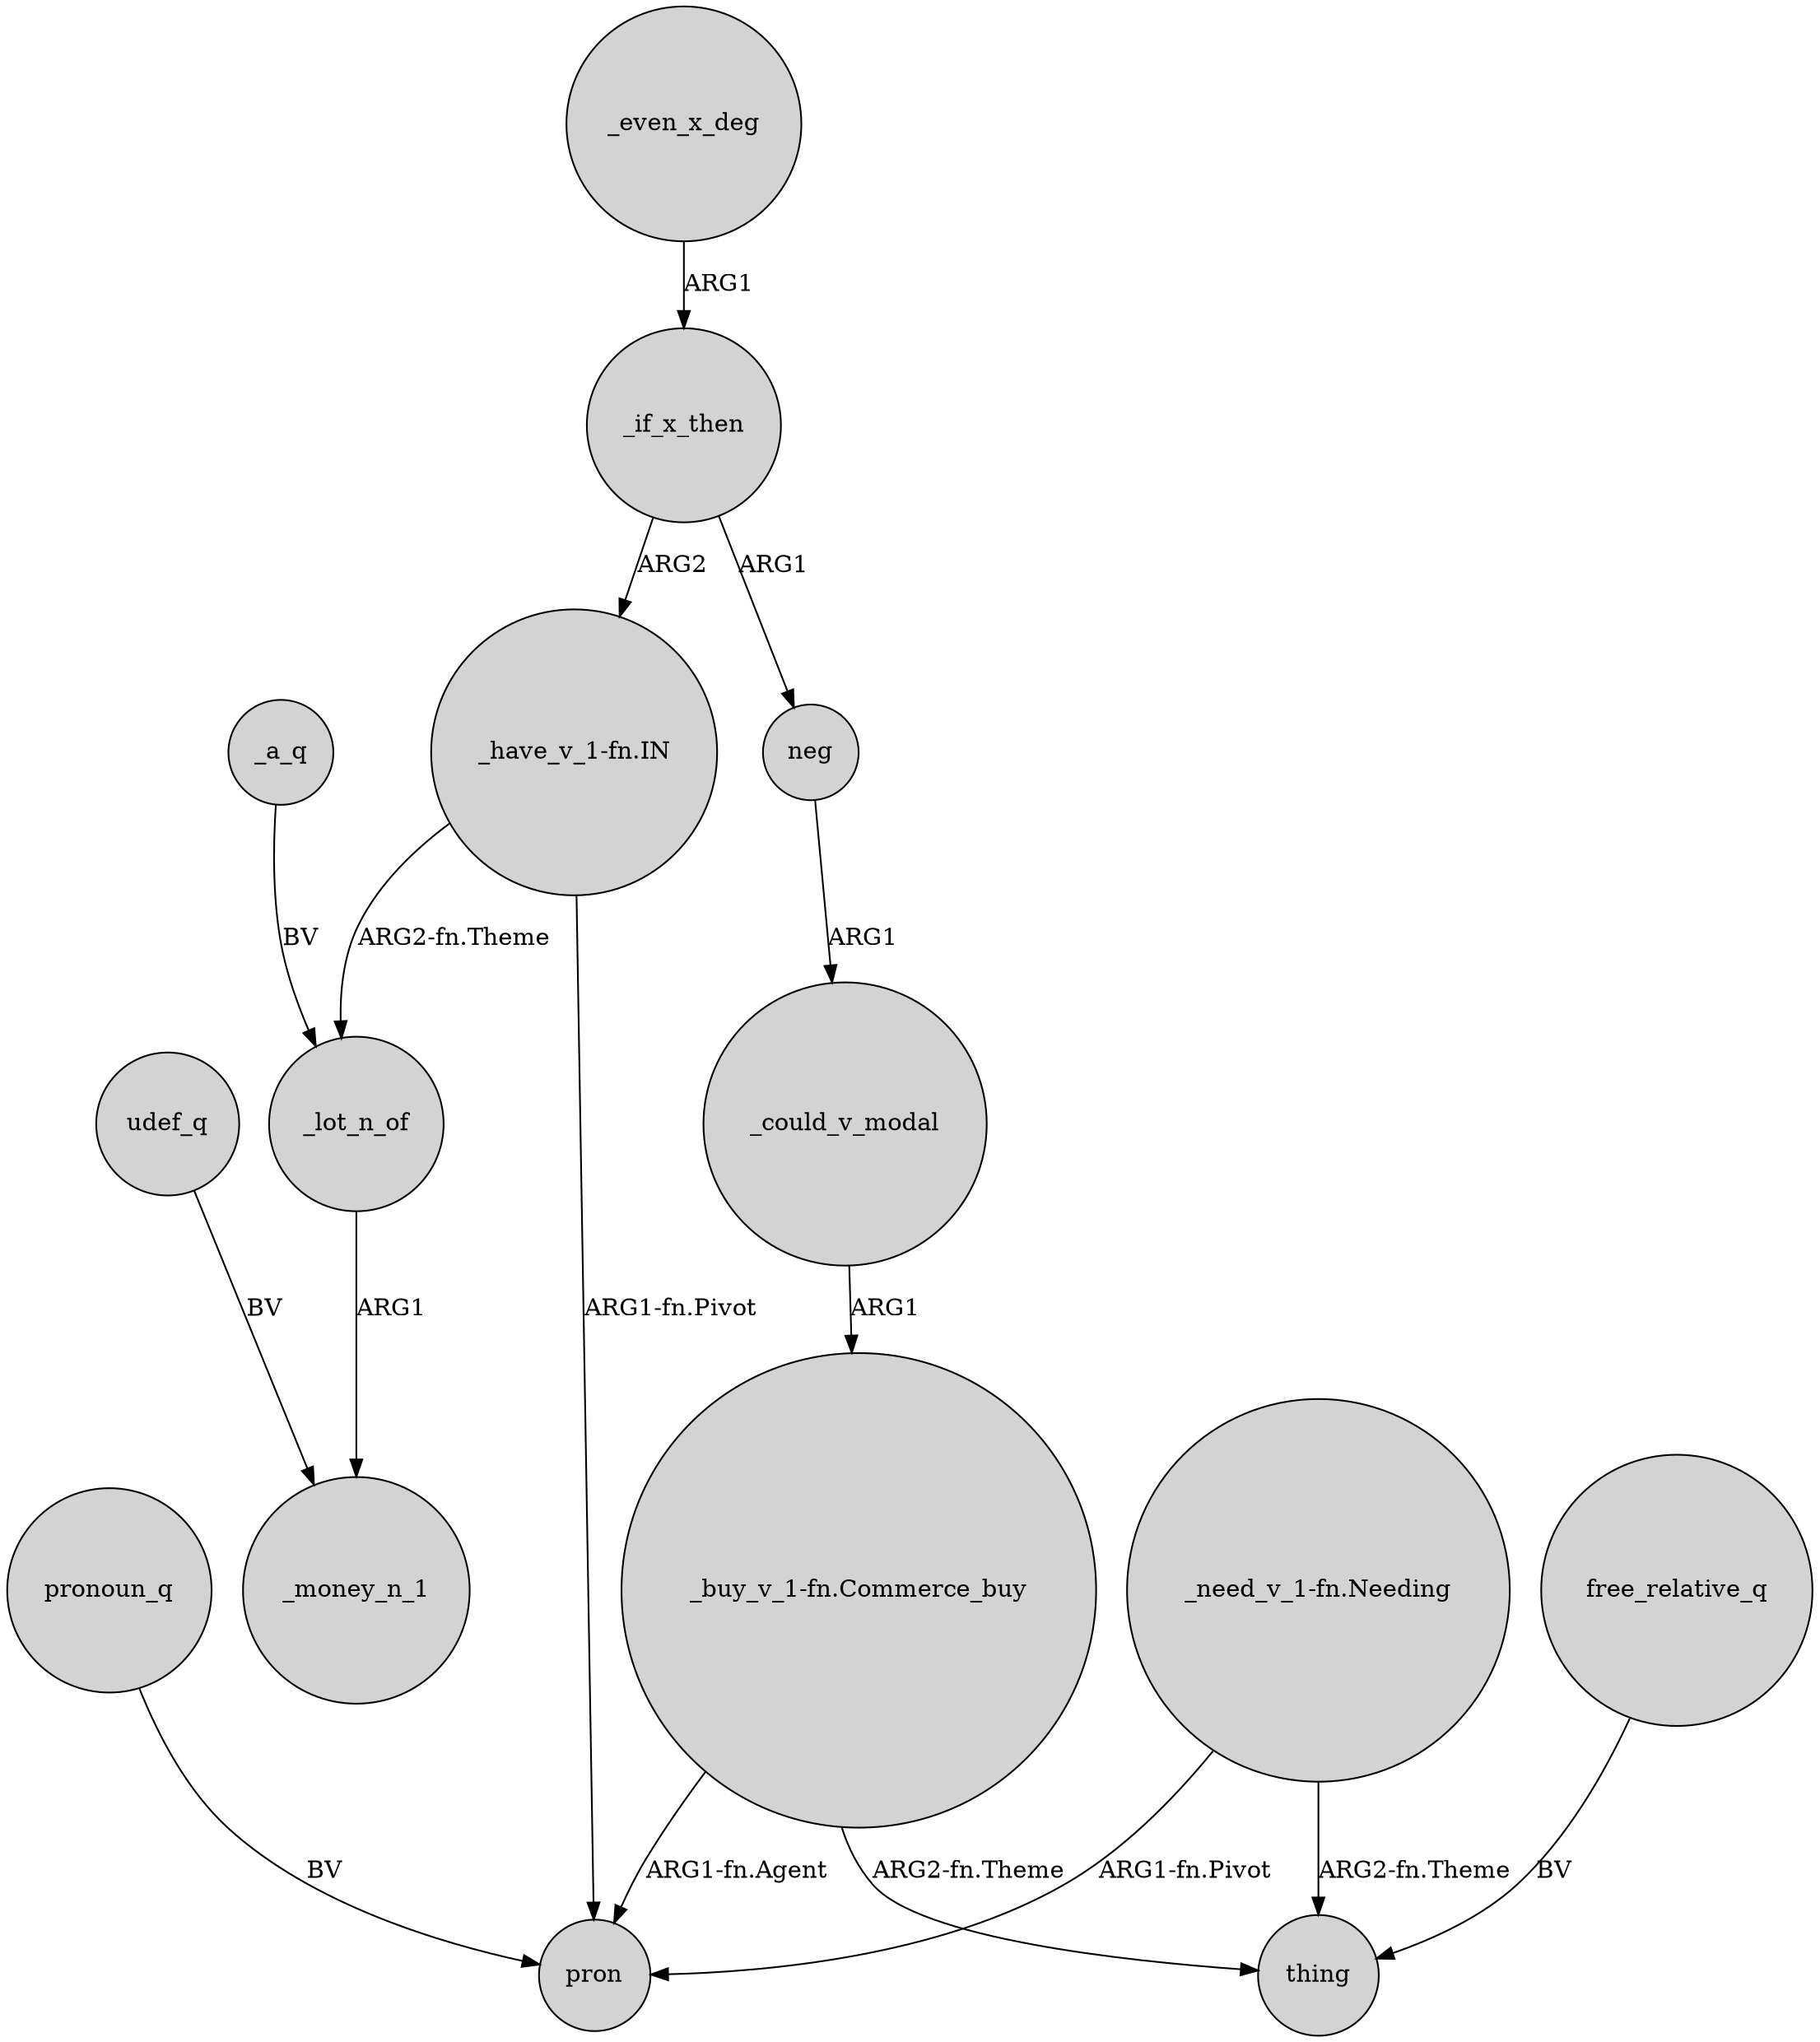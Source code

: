 digraph {
	node [shape=circle style=filled]
	"_have_v_1-fn.IN" -> _lot_n_of [label="ARG2-fn.Theme"]
	_a_q -> _lot_n_of [label=BV]
	udef_q -> _money_n_1 [label=BV]
	"_need_v_1-fn.Needing" -> thing [label="ARG2-fn.Theme"]
	_if_x_then -> "_have_v_1-fn.IN" [label=ARG2]
	_if_x_then -> neg [label=ARG1]
	_even_x_deg -> _if_x_then [label=ARG1]
	neg -> _could_v_modal [label=ARG1]
	"_need_v_1-fn.Needing" -> pron [label="ARG1-fn.Pivot"]
	free_relative_q -> thing [label=BV]
	"_have_v_1-fn.IN" -> pron [label="ARG1-fn.Pivot"]
	"_buy_v_1-fn.Commerce_buy" -> thing [label="ARG2-fn.Theme"]
	_could_v_modal -> "_buy_v_1-fn.Commerce_buy" [label=ARG1]
	"_buy_v_1-fn.Commerce_buy" -> pron [label="ARG1-fn.Agent"]
	_lot_n_of -> _money_n_1 [label=ARG1]
	pronoun_q -> pron [label=BV]
}
